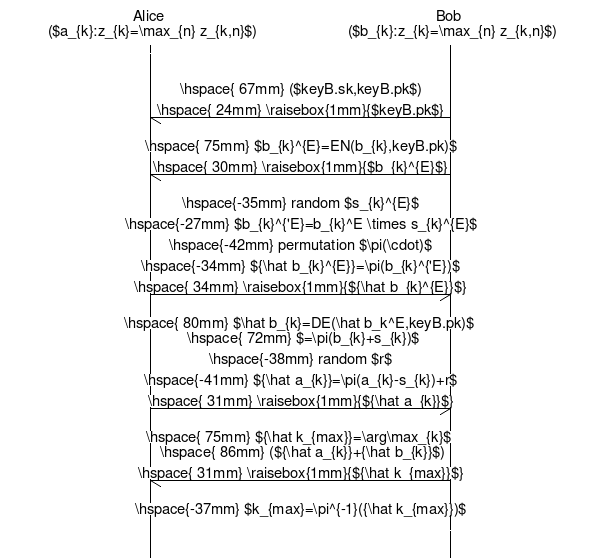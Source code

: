 # Step 3: Finding the Most Likely Music Index

msc {
 arcgradient=0;

 A [label="Alice \n ($a_{k}:z_{k}=\max_{n} z_{k,n}$)"], B [label="Bob \n ($b_{k}:z_{k}=\max_{n} z_{k,n}$)"];

 A-xA  [linecolor="white"]; # force left-hand side margin

 |||   [label="\hspace{ 67mm} ($keyB.sk,keyB.pk$)"];
 B->A  [label="\hspace{ 24mm} \raisebox{1mm}{$keyB.pk$}"];
 |||   [label="\hspace{ 75mm} $b_{k}^{E}=EN(b_{k},keyB.pk)$"];
 B->A  [label="\hspace{ 30mm} \raisebox{1mm}{$b_{k}^{E}$}"];
 |||   [label="\hspace{-35mm} random $s_{k}^{E}$"];
 |||   [label="\hspace{-27mm} $b_{k}^{'E}=b_{k}^E \times s_{k}^{E}$"]; # writing format shortened due to lack of space
 |||   [label="\hspace{-42mm} permutation $\pi(\cdot)$"];
 |||   [label="\hspace{-34mm} ${\hat b_{k}^{E}}=\pi(b_{k}^{'E})$"];
 A->B  [label="\hspace{ 34mm} \raisebox{1mm}{${\hat b_{k}^{E}}$}"];
 |||   [label="\hspace{ 80mm} $\hat b_{k}=DE(\hat b_k^E,keyB.pk)$ \n
               \hspace{ 72mm} $=\pi(b_{k}+s_{k})$"];
 |||   [label="\hspace{-38mm} random $r$"];
 |||   [label="\hspace{-41mm} ${\hat a_{k}}=\pi(a_{k}-s_{k})+r$"];
 A->B  [label="\hspace{ 31mm} \raisebox{1mm}{${\hat a_{k}}$}"];
 |||   [label="\hspace{ 75mm} ${\hat k_{max}}=\arg\max_{k}$ \n
               \hspace{ 86mm} (${\hat a_{k}}+{\hat b_{k}}$)"];
 B->A  [label="\hspace{ 31mm} \raisebox{1mm}{${\hat k_{max}}$}"];
 |||   [label="\hspace{-37mm} $k_{max}=\pi^{-1}({\hat k_{max}})$"];

 B-xB  [linecolor="white"]; # force right-hand side margin
}
